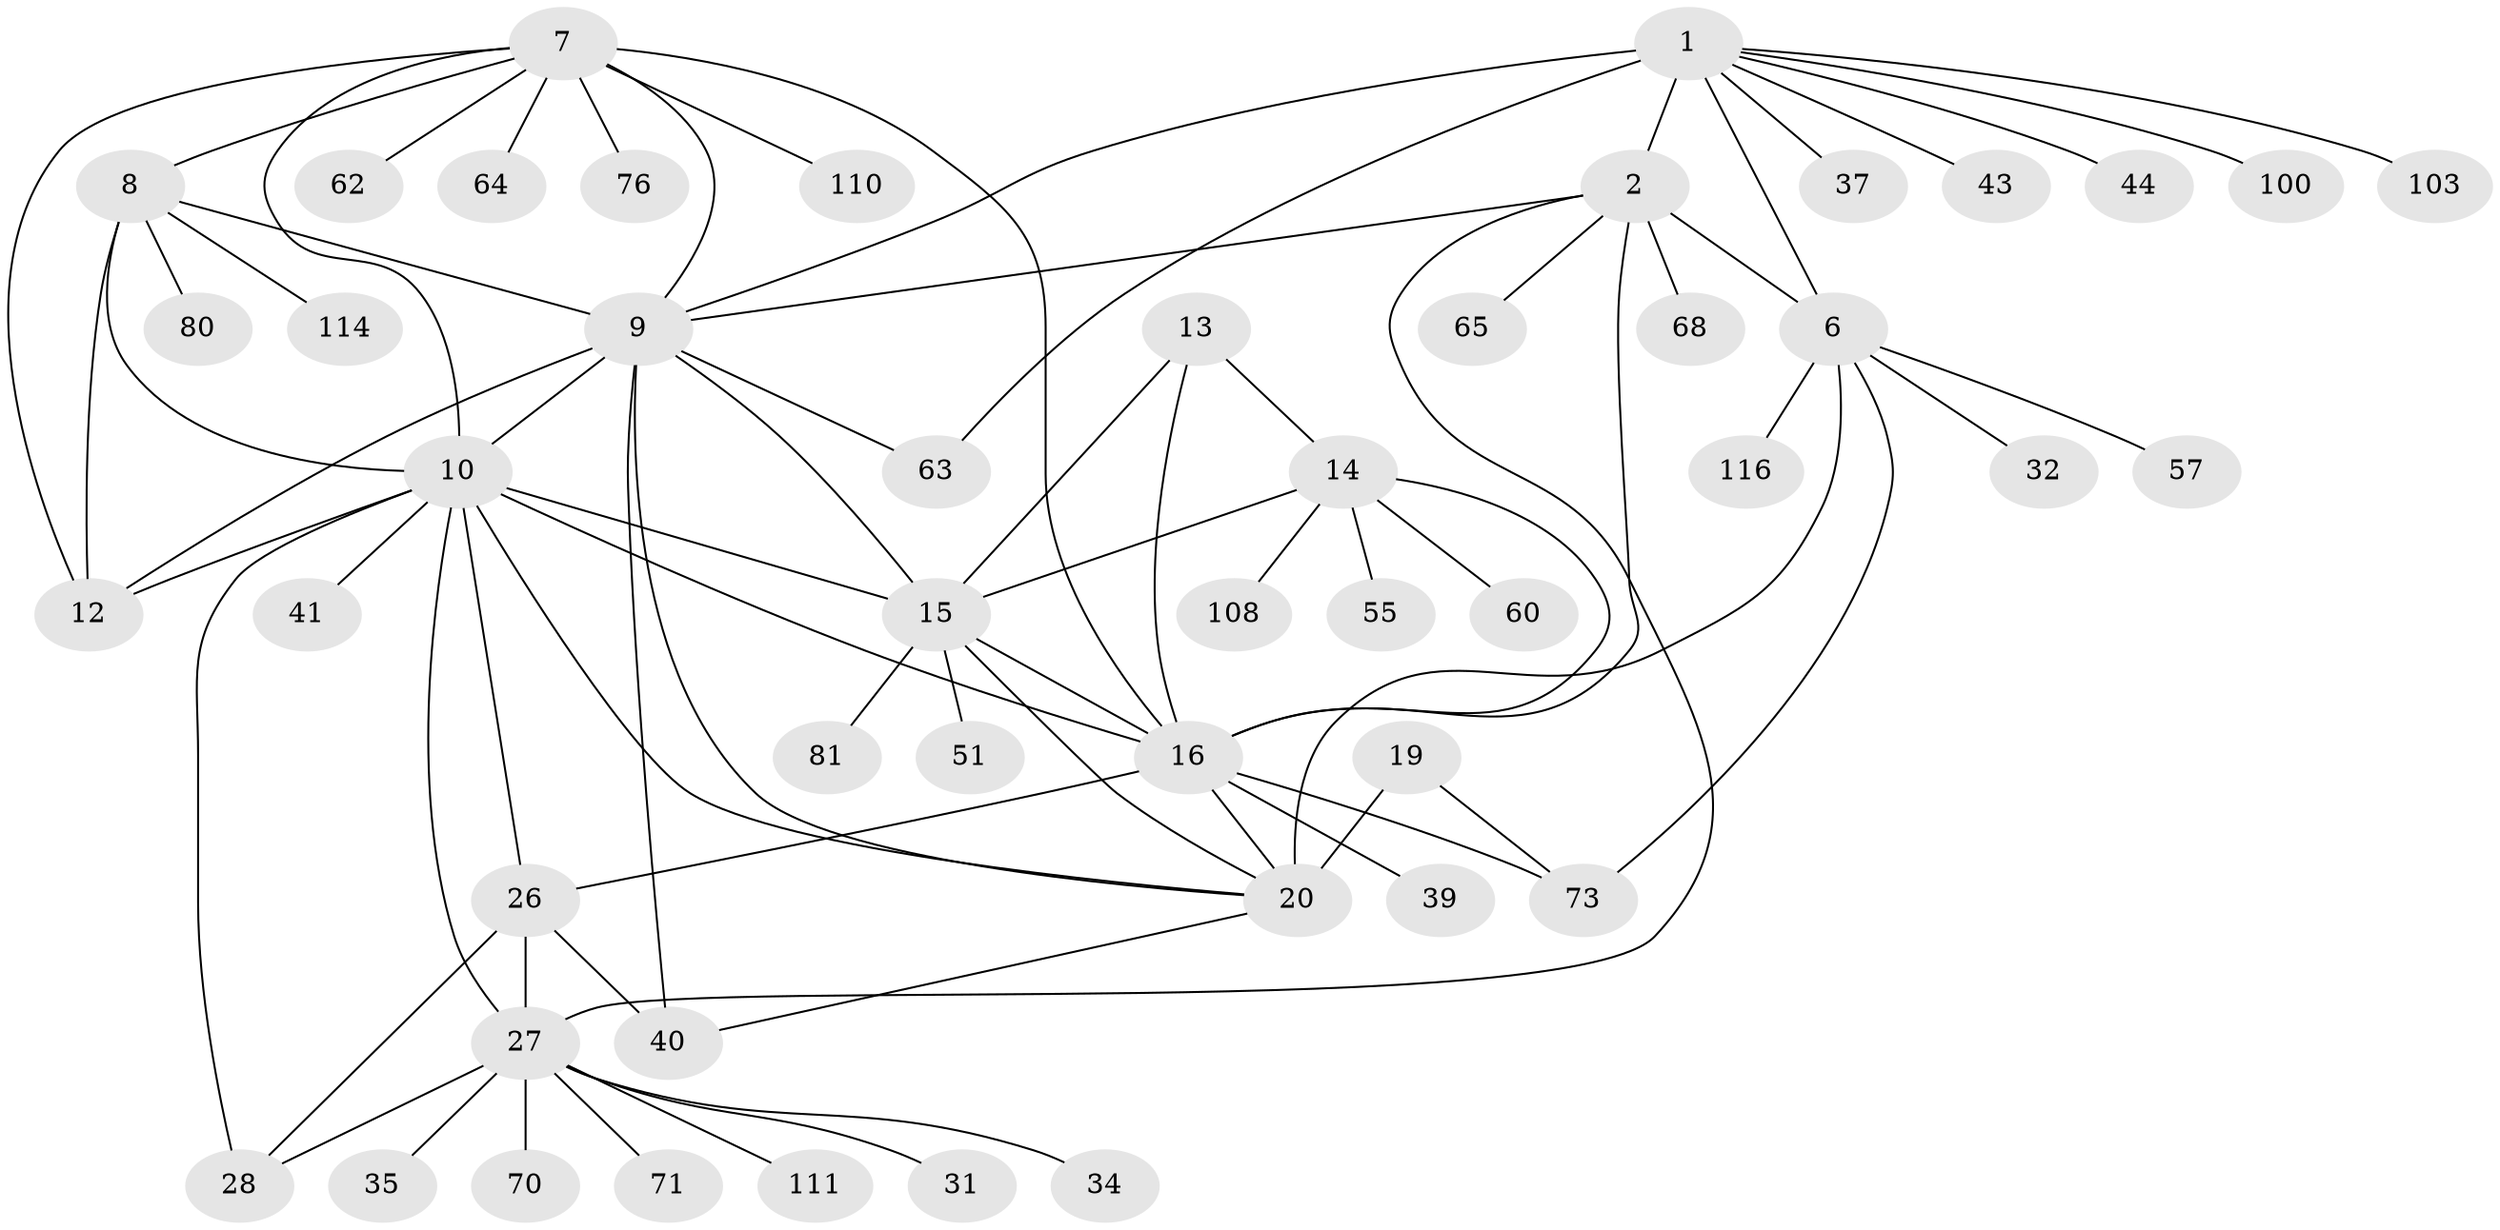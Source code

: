 // original degree distribution, {12: 0.016260162601626018, 8: 0.04878048780487805, 10: 0.04878048780487805, 5: 0.024390243902439025, 9: 0.032520325203252036, 6: 0.024390243902439025, 7: 0.032520325203252036, 11: 0.008130081300813009, 13: 0.008130081300813009, 1: 0.5691056910569106, 2: 0.12195121951219512, 3: 0.056910569105691054, 4: 0.008130081300813009}
// Generated by graph-tools (version 1.1) at 2025/19/03/04/25 18:19:53]
// undirected, 49 vertices, 77 edges
graph export_dot {
graph [start="1"]
  node [color=gray90,style=filled];
  1;
  2 [super="+3"];
  6;
  7;
  8 [super="+74+56"];
  9 [super="+87+11"];
  10 [super="+82+25"];
  12;
  13 [super="+58+78"];
  14 [super="+52"];
  15 [super="+17+105+83"];
  16 [super="+18"];
  19 [super="+22"];
  20 [super="+53+47+42+21+66+36+117+97+23"];
  26 [super="+109+33+29"];
  27 [super="+30+115"];
  28 [super="+86+94+106"];
  31;
  32;
  34 [super="+84"];
  35;
  37 [super="+120"];
  39 [super="+72"];
  40;
  41;
  43;
  44;
  51;
  55;
  57;
  60;
  62;
  63;
  64;
  65;
  68;
  70;
  71 [super="+96+77"];
  73 [super="+95"];
  76;
  80;
  81 [super="+89"];
  100;
  103;
  108;
  110;
  111;
  114;
  116;
  1 -- 2 [weight=4];
  1 -- 6;
  1 -- 37;
  1 -- 43;
  1 -- 44;
  1 -- 63;
  1 -- 100;
  1 -- 103;
  1 -- 9;
  2 -- 6 [weight=4];
  2 -- 65;
  2 -- 9;
  2 -- 27;
  2 -- 16;
  2 -- 68;
  6 -- 32;
  6 -- 57;
  6 -- 73;
  6 -- 116;
  6 -- 20;
  7 -- 8;
  7 -- 9 [weight=2];
  7 -- 10;
  7 -- 12;
  7 -- 16;
  7 -- 62;
  7 -- 64;
  7 -- 76;
  7 -- 110;
  8 -- 9 [weight=2];
  8 -- 10;
  8 -- 12;
  8 -- 80;
  8 -- 114;
  9 -- 10 [weight=2];
  9 -- 12 [weight=2];
  9 -- 40;
  9 -- 15;
  9 -- 63;
  9 -- 20;
  10 -- 12;
  10 -- 41;
  10 -- 20 [weight=2];
  10 -- 16;
  10 -- 26 [weight=2];
  10 -- 27 [weight=2];
  10 -- 28;
  10 -- 15;
  13 -- 14;
  13 -- 15 [weight=2];
  13 -- 16 [weight=2];
  14 -- 15 [weight=2];
  14 -- 16 [weight=2];
  14 -- 55;
  14 -- 60;
  14 -- 108;
  15 -- 16 [weight=4];
  15 -- 20;
  15 -- 81;
  15 -- 51;
  16 -- 39;
  16 -- 73;
  16 -- 26;
  16 -- 20;
  19 -- 20 [weight=8];
  19 -- 73;
  20 -- 40;
  26 -- 27 [weight=4];
  26 -- 28 [weight=2];
  26 -- 40;
  27 -- 28 [weight=2];
  27 -- 34;
  27 -- 35;
  27 -- 70;
  27 -- 71;
  27 -- 111;
  27 -- 31;
}
